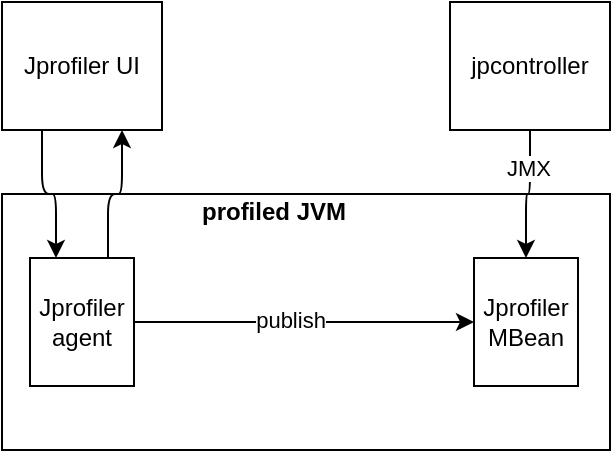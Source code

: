 <mxfile>
    <diagram id="0h7RQlpjayUFwvExTmw9" name="Page-1">
        <mxGraphModel dx="572" dy="600" grid="1" gridSize="4" guides="1" tooltips="1" connect="1" arrows="1" fold="1" page="1" pageScale="1" pageWidth="850" pageHeight="1100" math="0" shadow="0">
            <root>
                <mxCell id="0"/>
                <mxCell id="1" parent="0"/>
                <mxCell id="4" value="" style="rounded=0;whiteSpace=wrap;html=1;fillColor=none;" vertex="1" parent="1">
                    <mxGeometry x="96" y="160" width="304" height="128" as="geometry"/>
                </mxCell>
                <mxCell id="2" value="Jprofiler UI" style="rounded=0;whiteSpace=wrap;html=1;" vertex="1" parent="1">
                    <mxGeometry x="96" y="64" width="80" height="64" as="geometry"/>
                </mxCell>
                <mxCell id="3" value="Jprofiler agent" style="rounded=0;whiteSpace=wrap;html=1;" vertex="1" parent="1">
                    <mxGeometry x="110" y="192" width="52" height="64" as="geometry"/>
                </mxCell>
                <mxCell id="5" value="" style="endArrow=classic;html=1;exitX=0.25;exitY=1;exitDx=0;exitDy=0;entryX=0.25;entryY=0;entryDx=0;entryDy=0;edgeStyle=orthogonalEdgeStyle;" edge="1" parent="1" source="2" target="3">
                    <mxGeometry width="50" height="50" relative="1" as="geometry">
                        <mxPoint x="268" y="330" as="sourcePoint"/>
                        <mxPoint x="318" y="280" as="targetPoint"/>
                    </mxGeometry>
                </mxCell>
                <mxCell id="6" value="profiled JVM" style="text;html=1;strokeColor=none;fillColor=none;align=center;verticalAlign=middle;whiteSpace=wrap;rounded=0;fontStyle=1" vertex="1" parent="1">
                    <mxGeometry x="192" y="154" width="80" height="30" as="geometry"/>
                </mxCell>
                <mxCell id="7" value="" style="endArrow=classic;html=1;exitX=0.75;exitY=0;exitDx=0;exitDy=0;entryX=0.75;entryY=1;entryDx=0;entryDy=0;edgeStyle=orthogonalEdgeStyle;" edge="1" parent="1" source="3" target="2">
                    <mxGeometry width="50" height="50" relative="1" as="geometry">
                        <mxPoint x="268" y="326" as="sourcePoint"/>
                        <mxPoint x="318" y="276" as="targetPoint"/>
                    </mxGeometry>
                </mxCell>
                <mxCell id="8" value="Jprofiler MBean" style="rounded=0;whiteSpace=wrap;html=1;" vertex="1" parent="1">
                    <mxGeometry x="332" y="192" width="52" height="64" as="geometry"/>
                </mxCell>
                <mxCell id="9" value="" style="endArrow=classic;html=1;exitX=1;exitY=0.5;exitDx=0;exitDy=0;entryX=0;entryY=0.5;entryDx=0;entryDy=0;" edge="1" parent="1" source="3" target="8">
                    <mxGeometry width="50" height="50" relative="1" as="geometry">
                        <mxPoint x="268" y="326" as="sourcePoint"/>
                        <mxPoint x="318" y="276" as="targetPoint"/>
                    </mxGeometry>
                </mxCell>
                <mxCell id="10" value="publish" style="edgeLabel;html=1;align=center;verticalAlign=middle;resizable=0;points=[];" vertex="1" connectable="0" parent="9">
                    <mxGeometry x="-0.089" y="1" relative="1" as="geometry">
                        <mxPoint as="offset"/>
                    </mxGeometry>
                </mxCell>
                <mxCell id="11" value="jpcontroller" style="rounded=0;whiteSpace=wrap;html=1;" vertex="1" parent="1">
                    <mxGeometry x="320" y="64" width="80" height="64" as="geometry"/>
                </mxCell>
                <mxCell id="12" value="" style="endArrow=classic;html=1;exitX=0.5;exitY=1;exitDx=0;exitDy=0;edgeStyle=orthogonalEdgeStyle;" edge="1" parent="1" source="11" target="8">
                    <mxGeometry width="50" height="50" relative="1" as="geometry">
                        <mxPoint x="268" y="326" as="sourcePoint"/>
                        <mxPoint x="318" y="276" as="targetPoint"/>
                    </mxGeometry>
                </mxCell>
                <mxCell id="13" value="JMX" style="edgeLabel;html=1;align=center;verticalAlign=middle;resizable=0;points=[];" vertex="1" connectable="0" parent="12">
                    <mxGeometry x="-0.432" y="-1" relative="1" as="geometry">
                        <mxPoint as="offset"/>
                    </mxGeometry>
                </mxCell>
            </root>
        </mxGraphModel>
    </diagram>
</mxfile>